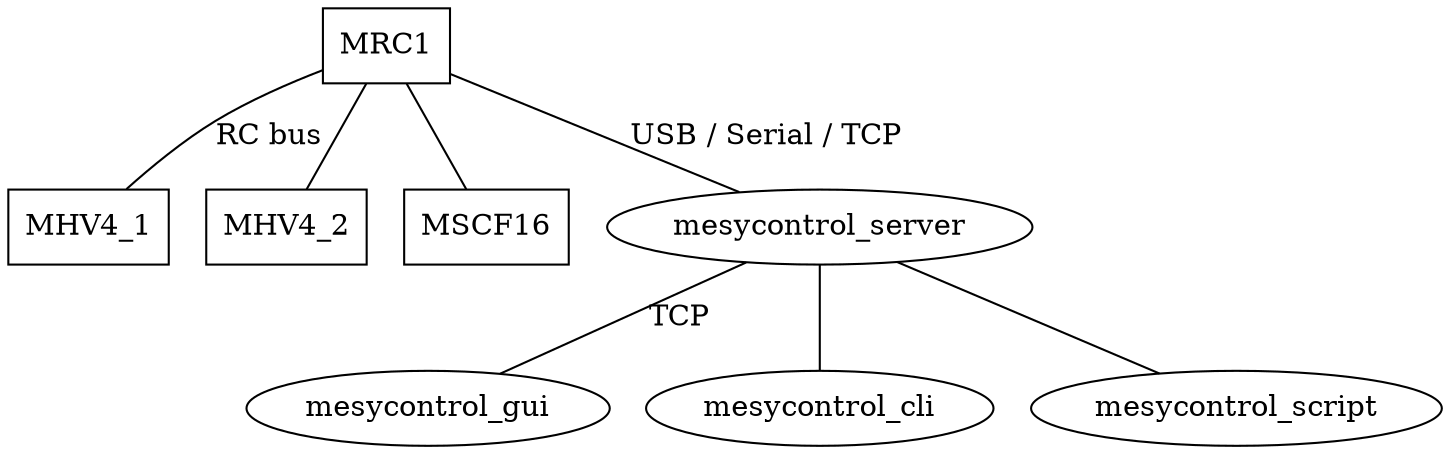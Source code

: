 graph architecture {
  node [shape=box] MHV4_1 MHV4_2 MSCF16 MRC1
  node [shape=ellipse] mesycontrol_server mesycontrol_gui mesycontrol_cli

  MRC1 -- MHV4_1 [label="RC bus"]
  MRC1 -- MHV4_2
  MRC1 -- MSCF16
  MRC1 -- mesycontrol_server [label="USB / Serial / TCP" len=1.5]
  mesycontrol_server -- mesycontrol_gui [label="TCP"]
  mesycontrol_server -- mesycontrol_cli
  mesycontrol_server -- mesycontrol_script
} 
